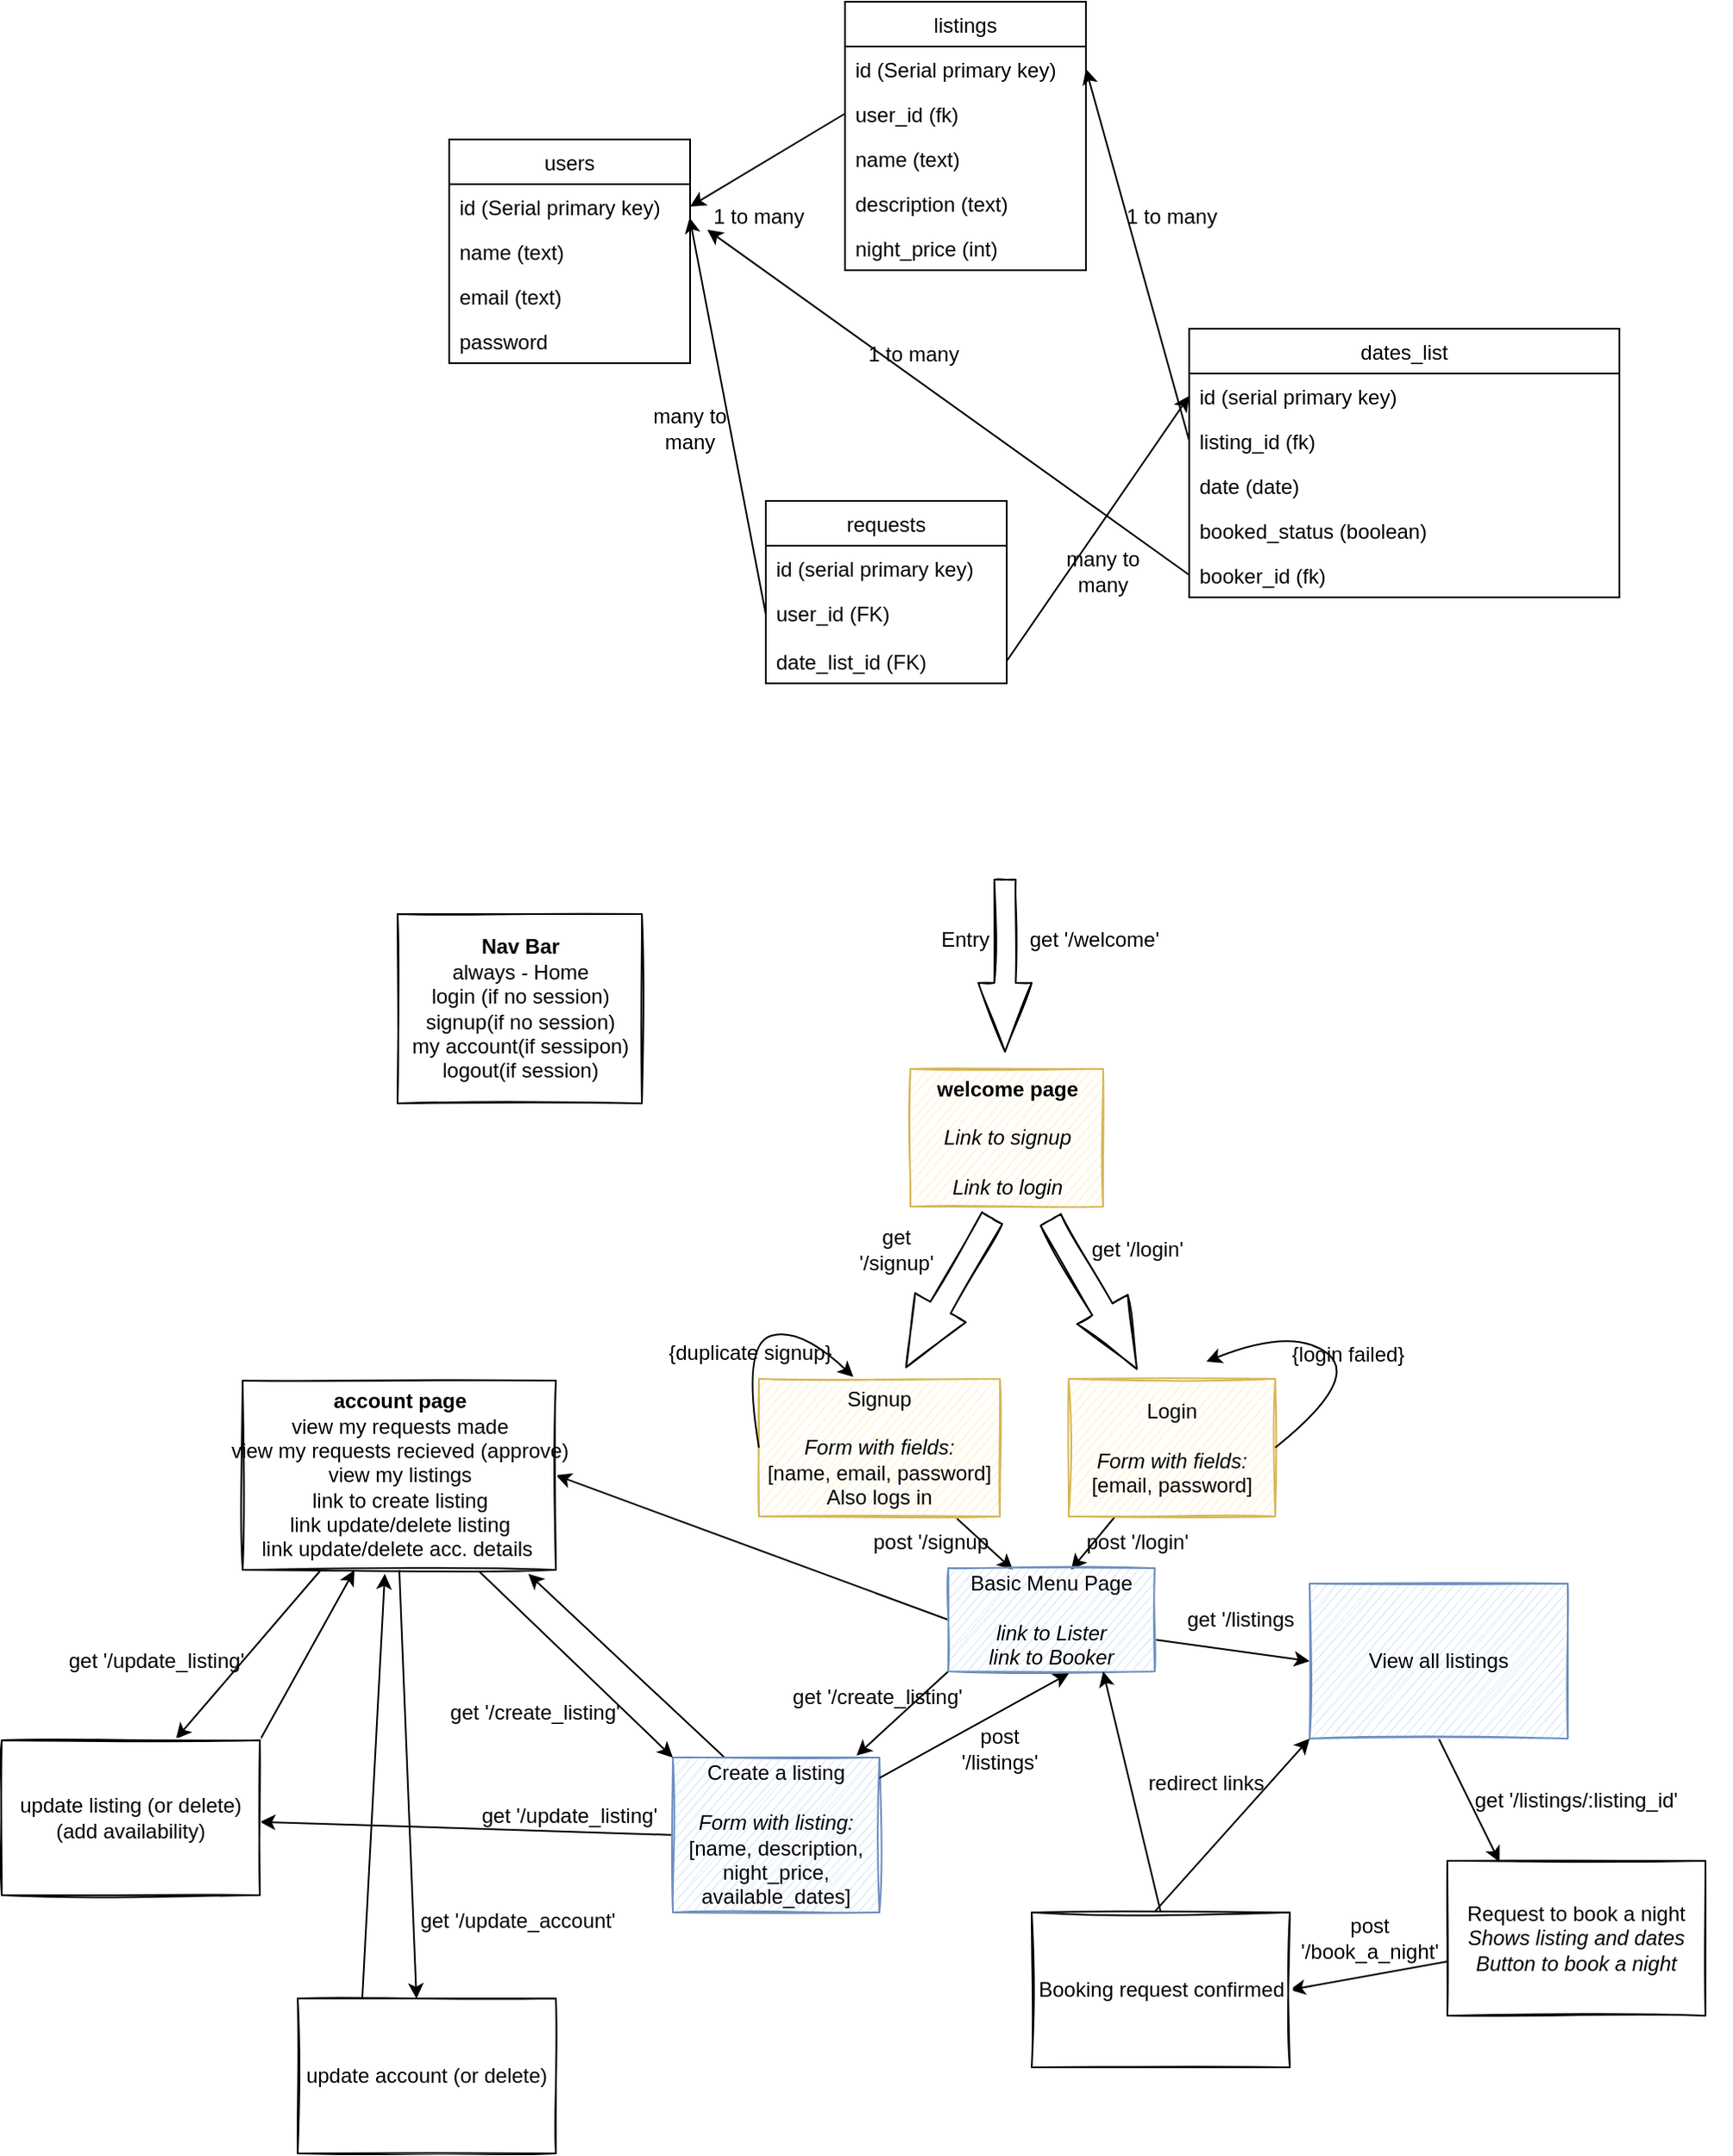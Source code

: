 <mxfile>
    <diagram id="B5izYE9bR6RBEacKUjwg" name="Page-1">
        <mxGraphModel dx="1452" dy="461" grid="1" gridSize="10" guides="1" tooltips="1" connect="1" arrows="1" fold="1" page="1" pageScale="1" pageWidth="827" pageHeight="1169" math="0" shadow="0">
            <root>
                <mxCell id="0"/>
                <mxCell id="1" parent="0"/>
                <mxCell id="2" value="users" style="swimlane;fontStyle=0;childLayout=stackLayout;horizontal=1;startSize=26;fillColor=none;horizontalStack=0;resizeParent=1;resizeParentMax=0;resizeLast=0;collapsible=1;marginBottom=0;" parent="1" vertex="1">
                    <mxGeometry x="90" y="210" width="140" height="130" as="geometry"/>
                </mxCell>
                <mxCell id="3" value="id (Serial primary key)" style="text;strokeColor=none;fillColor=none;align=left;verticalAlign=top;spacingLeft=4;spacingRight=4;overflow=hidden;rotatable=0;points=[[0,0.5],[1,0.5]];portConstraint=eastwest;" parent="2" vertex="1">
                    <mxGeometry y="26" width="140" height="26" as="geometry"/>
                </mxCell>
                <mxCell id="4" value="name (text)" style="text;strokeColor=none;fillColor=none;align=left;verticalAlign=top;spacingLeft=4;spacingRight=4;overflow=hidden;rotatable=0;points=[[0,0.5],[1,0.5]];portConstraint=eastwest;" parent="2" vertex="1">
                    <mxGeometry y="52" width="140" height="26" as="geometry"/>
                </mxCell>
                <mxCell id="15" value="email (text)" style="text;strokeColor=none;fillColor=none;align=left;verticalAlign=top;spacingLeft=4;spacingRight=4;overflow=hidden;rotatable=0;points=[[0,0.5],[1,0.5]];portConstraint=eastwest;" parent="2" vertex="1">
                    <mxGeometry y="78" width="140" height="26" as="geometry"/>
                </mxCell>
                <mxCell id="5" value="password" style="text;strokeColor=none;fillColor=none;align=left;verticalAlign=top;spacingLeft=4;spacingRight=4;overflow=hidden;rotatable=0;points=[[0,0.5],[1,0.5]];portConstraint=eastwest;" parent="2" vertex="1">
                    <mxGeometry y="104" width="140" height="26" as="geometry"/>
                </mxCell>
                <mxCell id="6" value="listings" style="swimlane;fontStyle=0;childLayout=stackLayout;horizontal=1;startSize=26;fillColor=none;horizontalStack=0;resizeParent=1;resizeParentMax=0;resizeLast=0;collapsible=1;marginBottom=0;" parent="1" vertex="1">
                    <mxGeometry x="320" y="130" width="140" height="156" as="geometry"/>
                </mxCell>
                <mxCell id="16" value="id (Serial primary key)" style="text;strokeColor=none;fillColor=none;align=left;verticalAlign=top;spacingLeft=4;spacingRight=4;overflow=hidden;rotatable=0;points=[[0,0.5],[1,0.5]];portConstraint=eastwest;" parent="6" vertex="1">
                    <mxGeometry y="26" width="140" height="26" as="geometry"/>
                </mxCell>
                <mxCell id="7" value="user_id (fk)" style="text;strokeColor=none;fillColor=none;align=left;verticalAlign=top;spacingLeft=4;spacingRight=4;overflow=hidden;rotatable=0;points=[[0,0.5],[1,0.5]];portConstraint=eastwest;" parent="6" vertex="1">
                    <mxGeometry y="52" width="140" height="26" as="geometry"/>
                </mxCell>
                <mxCell id="17" value="name (text)" style="text;strokeColor=none;fillColor=none;align=left;verticalAlign=top;spacingLeft=4;spacingRight=4;overflow=hidden;rotatable=0;points=[[0,0.5],[1,0.5]];portConstraint=eastwest;" parent="6" vertex="1">
                    <mxGeometry y="78" width="140" height="26" as="geometry"/>
                </mxCell>
                <mxCell id="18" value="description (text)" style="text;strokeColor=none;fillColor=none;align=left;verticalAlign=top;spacingLeft=4;spacingRight=4;overflow=hidden;rotatable=0;points=[[0,0.5],[1,0.5]];portConstraint=eastwest;" parent="6" vertex="1">
                    <mxGeometry y="104" width="140" height="26" as="geometry"/>
                </mxCell>
                <mxCell id="9" value="night_price (int)" style="text;strokeColor=none;fillColor=none;align=left;verticalAlign=top;spacingLeft=4;spacingRight=4;overflow=hidden;rotatable=0;points=[[0,0.5],[1,0.5]];portConstraint=eastwest;" parent="6" vertex="1">
                    <mxGeometry y="130" width="140" height="26" as="geometry"/>
                </mxCell>
                <mxCell id="19" style="edgeStyle=none;html=1;entryX=1;entryY=0.5;entryDx=0;entryDy=0;exitX=0;exitY=0.5;exitDx=0;exitDy=0;" parent="1" source="7" target="3" edge="1">
                    <mxGeometry relative="1" as="geometry"/>
                </mxCell>
                <mxCell id="22" value="dates_list" style="swimlane;fontStyle=0;childLayout=stackLayout;horizontal=1;startSize=26;fillColor=none;horizontalStack=0;resizeParent=1;resizeParentMax=0;resizeLast=0;collapsible=1;marginBottom=0;" parent="1" vertex="1">
                    <mxGeometry x="520" y="320" width="250" height="156" as="geometry"/>
                </mxCell>
                <mxCell id="23" value="id (serial primary key)" style="text;strokeColor=none;fillColor=none;align=left;verticalAlign=top;spacingLeft=4;spacingRight=4;overflow=hidden;rotatable=0;points=[[0,0.5],[1,0.5]];portConstraint=eastwest;" parent="22" vertex="1">
                    <mxGeometry y="26" width="250" height="26" as="geometry"/>
                </mxCell>
                <mxCell id="24" value="listing_id (fk)" style="text;strokeColor=none;fillColor=none;align=left;verticalAlign=top;spacingLeft=4;spacingRight=4;overflow=hidden;rotatable=0;points=[[0,0.5],[1,0.5]];portConstraint=eastwest;" parent="22" vertex="1">
                    <mxGeometry y="52" width="250" height="26" as="geometry"/>
                </mxCell>
                <mxCell id="25" value="date (date)" style="text;strokeColor=none;fillColor=none;align=left;verticalAlign=top;spacingLeft=4;spacingRight=4;overflow=hidden;rotatable=0;points=[[0,0.5],[1,0.5]];portConstraint=eastwest;" parent="22" vertex="1">
                    <mxGeometry y="78" width="250" height="26" as="geometry"/>
                </mxCell>
                <mxCell id="33" value="booked_status (boolean)" style="text;strokeColor=none;fillColor=none;align=left;verticalAlign=top;spacingLeft=4;spacingRight=4;overflow=hidden;rotatable=0;points=[[0,0.5],[1,0.5]];portConstraint=eastwest;" parent="22" vertex="1">
                    <mxGeometry y="104" width="250" height="26" as="geometry"/>
                </mxCell>
                <mxCell id="49" value="booker_id (fk)" style="text;strokeColor=none;fillColor=none;align=left;verticalAlign=top;spacingLeft=4;spacingRight=4;overflow=hidden;rotatable=0;points=[[0,0.5],[1,0.5]];portConstraint=eastwest;" parent="22" vertex="1">
                    <mxGeometry y="130" width="250" height="26" as="geometry"/>
                </mxCell>
                <mxCell id="27" style="edgeStyle=none;html=1;entryX=1;entryY=0.5;entryDx=0;entryDy=0;exitX=0;exitY=0.5;exitDx=0;exitDy=0;" parent="1" source="24" target="16" edge="1">
                    <mxGeometry relative="1" as="geometry">
                        <mxPoint x="500" y="310" as="targetPoint"/>
                    </mxGeometry>
                </mxCell>
                <mxCell id="34" value="1 to many" style="text;html=1;strokeColor=none;fillColor=none;align=center;verticalAlign=middle;whiteSpace=wrap;rounded=0;" parent="1" vertex="1">
                    <mxGeometry x="240" y="240" width="60" height="30" as="geometry"/>
                </mxCell>
                <mxCell id="35" value="1 to many" style="text;html=1;strokeColor=none;fillColor=none;align=center;verticalAlign=middle;whiteSpace=wrap;rounded=0;" parent="1" vertex="1">
                    <mxGeometry x="480" y="240" width="60" height="30" as="geometry"/>
                </mxCell>
                <mxCell id="42" value="requests" style="swimlane;fontStyle=0;childLayout=stackLayout;horizontal=1;startSize=26;fillColor=none;horizontalStack=0;resizeParent=1;resizeParentMax=0;resizeLast=0;collapsible=1;marginBottom=0;" parent="1" vertex="1">
                    <mxGeometry x="274" y="420" width="140" height="106" as="geometry"/>
                </mxCell>
                <mxCell id="46" value="id (serial primary key)" style="text;strokeColor=none;fillColor=none;align=left;verticalAlign=top;spacingLeft=4;spacingRight=4;overflow=hidden;rotatable=0;points=[[0,0.5],[1,0.5]];portConstraint=eastwest;" parent="42" vertex="1">
                    <mxGeometry y="26" width="140" height="26" as="geometry"/>
                </mxCell>
                <mxCell id="43" value="user_id (FK)" style="text;strokeColor=none;fillColor=none;align=left;verticalAlign=top;spacingLeft=4;spacingRight=4;overflow=hidden;rotatable=0;points=[[0,0.5],[1,0.5]];portConstraint=eastwest;" parent="42" vertex="1">
                    <mxGeometry y="52" width="140" height="28" as="geometry"/>
                </mxCell>
                <mxCell id="44" value="date_list_id (FK)" style="text;strokeColor=none;fillColor=none;align=left;verticalAlign=top;spacingLeft=4;spacingRight=4;overflow=hidden;rotatable=0;points=[[0,0.5],[1,0.5]];portConstraint=eastwest;" parent="42" vertex="1">
                    <mxGeometry y="80" width="140" height="26" as="geometry"/>
                </mxCell>
                <mxCell id="47" style="edgeStyle=none;html=1;entryX=0.998;entryY=0.748;entryDx=0;entryDy=0;entryPerimeter=0;exitX=0;exitY=0.5;exitDx=0;exitDy=0;" parent="1" source="43" target="3" edge="1">
                    <mxGeometry relative="1" as="geometry"/>
                </mxCell>
                <mxCell id="48" style="edgeStyle=none;html=1;entryX=0;entryY=0.5;entryDx=0;entryDy=0;exitX=1;exitY=0.5;exitDx=0;exitDy=0;" parent="1" source="44" target="23" edge="1">
                    <mxGeometry relative="1" as="geometry">
                        <mxPoint x="500" y="380" as="targetPoint"/>
                    </mxGeometry>
                </mxCell>
                <mxCell id="50" value="many to many" style="text;html=1;strokeColor=none;fillColor=none;align=center;verticalAlign=middle;whiteSpace=wrap;rounded=0;" parent="1" vertex="1">
                    <mxGeometry x="200" y="363" width="60" height="30" as="geometry"/>
                </mxCell>
                <mxCell id="51" value="many to many" style="text;html=1;strokeColor=none;fillColor=none;align=center;verticalAlign=middle;whiteSpace=wrap;rounded=0;" parent="1" vertex="1">
                    <mxGeometry x="440" y="446" width="60" height="30" as="geometry"/>
                </mxCell>
                <mxCell id="52" value="1 to many" style="text;html=1;strokeColor=none;fillColor=none;align=center;verticalAlign=middle;whiteSpace=wrap;rounded=0;" parent="1" vertex="1">
                    <mxGeometry x="330" y="320" width="60" height="30" as="geometry"/>
                </mxCell>
                <mxCell id="53" style="edgeStyle=none;html=1;entryX=0;entryY=0.75;entryDx=0;entryDy=0;exitX=0;exitY=0.5;exitDx=0;exitDy=0;" parent="1" source="49" target="34" edge="1">
                    <mxGeometry relative="1" as="geometry"/>
                </mxCell>
                <mxCell id="54" value="&lt;b&gt;welcome page&lt;/b&gt;&lt;br&gt;&lt;br&gt;&lt;i&gt;Link to signup&lt;br&gt;&lt;/i&gt;&lt;br&gt;&lt;i&gt;Link to login&lt;/i&gt;" style="html=1;sketch=1;fillColor=#fff2cc;strokeColor=#d6b656;" parent="1" vertex="1">
                    <mxGeometry x="358" y="750" width="112" height="80" as="geometry"/>
                </mxCell>
                <mxCell id="55" value="" style="html=1;shadow=0;dashed=0;align=center;verticalAlign=middle;shape=mxgraph.arrows2.arrow;dy=0.6;dx=40;direction=south;notch=0;sketch=1;" parent="1" vertex="1">
                    <mxGeometry x="397.5" y="640" width="31" height="100" as="geometry"/>
                </mxCell>
                <mxCell id="56" value="Entry" style="text;html=1;strokeColor=none;fillColor=none;align=center;verticalAlign=middle;whiteSpace=wrap;rounded=0;sketch=1;" parent="1" vertex="1">
                    <mxGeometry x="360" y="660" width="60" height="30" as="geometry"/>
                </mxCell>
                <mxCell id="57" value="get '/welcome'" style="text;html=1;strokeColor=none;fillColor=none;align=center;verticalAlign=middle;whiteSpace=wrap;rounded=0;sketch=1;" parent="1" vertex="1">
                    <mxGeometry x="409.59" y="660" width="110" height="30" as="geometry"/>
                </mxCell>
                <mxCell id="58" value="" style="html=1;shadow=0;dashed=0;align=center;verticalAlign=middle;shape=mxgraph.arrows2.arrow;dy=0.6;dx=40;direction=south;notch=0;sketch=1;rotation=-30;" parent="1" vertex="1">
                    <mxGeometry x="447.59" y="831" width="34" height="100" as="geometry"/>
                </mxCell>
                <mxCell id="60" value="" style="html=1;shadow=0;dashed=0;align=center;verticalAlign=middle;shape=mxgraph.arrows2.arrow;dy=0.6;dx=40;direction=south;notch=0;sketch=1;rotation=30;" parent="1" vertex="1">
                    <mxGeometry x="363.5" y="830" width="34" height="100" as="geometry"/>
                </mxCell>
                <mxCell id="61" value="get '/login'" style="text;html=1;strokeColor=none;fillColor=none;align=center;verticalAlign=middle;whiteSpace=wrap;rounded=0;sketch=1;" parent="1" vertex="1">
                    <mxGeometry x="460" y="840" width="60" height="30" as="geometry"/>
                </mxCell>
                <mxCell id="62" value="get '/signup'" style="text;html=1;strokeColor=none;fillColor=none;align=center;verticalAlign=middle;whiteSpace=wrap;rounded=0;sketch=1;" parent="1" vertex="1">
                    <mxGeometry x="320" y="840" width="60" height="30" as="geometry"/>
                </mxCell>
                <mxCell id="73" style="edgeStyle=none;html=1;entryX=0.595;entryY=0.015;entryDx=0;entryDy=0;entryPerimeter=0;" parent="1" source="63" target="71" edge="1">
                    <mxGeometry relative="1" as="geometry"/>
                </mxCell>
                <mxCell id="63" value="Login&lt;br&gt;&lt;br&gt;&lt;i&gt;Form with fields:&lt;br&gt;&lt;/i&gt;[email, password]" style="rounded=0;whiteSpace=wrap;html=1;sketch=1;fillColor=#fff2cc;strokeColor=#d6b656;" parent="1" vertex="1">
                    <mxGeometry x="450" y="930" width="120" height="80" as="geometry"/>
                </mxCell>
                <mxCell id="72" style="edgeStyle=none;html=1;entryX=0.313;entryY=0.015;entryDx=0;entryDy=0;entryPerimeter=0;" parent="1" source="64" target="71" edge="1">
                    <mxGeometry relative="1" as="geometry"/>
                </mxCell>
                <mxCell id="64" value="Signup&lt;br&gt;&lt;br&gt;&lt;i&gt;Form with fields:&lt;br&gt;&lt;/i&gt;[name, email, password]&lt;br&gt;Also logs in" style="rounded=0;whiteSpace=wrap;html=1;sketch=1;fillColor=#fff2cc;strokeColor=#d6b656;" parent="1" vertex="1">
                    <mxGeometry x="270" y="930" width="140" height="80" as="geometry"/>
                </mxCell>
                <mxCell id="67" value="" style="curved=1;endArrow=classic;html=1;exitX=1;exitY=0.5;exitDx=0;exitDy=0;" parent="1" source="63" edge="1">
                    <mxGeometry width="50" height="50" relative="1" as="geometry">
                        <mxPoint x="580" y="1000" as="sourcePoint"/>
                        <mxPoint x="530" y="920" as="targetPoint"/>
                        <Array as="points">
                            <mxPoint x="620" y="930"/>
                            <mxPoint x="580" y="900"/>
                        </Array>
                    </mxGeometry>
                </mxCell>
                <mxCell id="68" value="{login failed}" style="text;html=1;strokeColor=none;fillColor=none;align=center;verticalAlign=middle;whiteSpace=wrap;rounded=0;sketch=1;" parent="1" vertex="1">
                    <mxGeometry x="570" y="901" width="85" height="30" as="geometry"/>
                </mxCell>
                <mxCell id="69" value="" style="curved=1;endArrow=classic;html=1;exitX=0;exitY=0.5;exitDx=0;exitDy=0;entryX=0.392;entryY=-0.014;entryDx=0;entryDy=0;entryPerimeter=0;" parent="1" source="64" target="64" edge="1">
                    <mxGeometry width="50" height="50" relative="1" as="geometry">
                        <mxPoint x="450" y="1040" as="sourcePoint"/>
                        <mxPoint x="500" y="990" as="targetPoint"/>
                        <Array as="points">
                            <mxPoint x="260" y="910"/>
                            <mxPoint x="294" y="900"/>
                        </Array>
                    </mxGeometry>
                </mxCell>
                <mxCell id="70" value="{duplicate signup}" style="text;html=1;strokeColor=none;fillColor=none;align=center;verticalAlign=middle;whiteSpace=wrap;rounded=0;sketch=1;" parent="1" vertex="1">
                    <mxGeometry x="210" y="900" width="110" height="30" as="geometry"/>
                </mxCell>
                <mxCell id="78" style="edgeStyle=none;html=1;entryX=0;entryY=0.5;entryDx=0;entryDy=0;exitX=1.006;exitY=0.694;exitDx=0;exitDy=0;exitPerimeter=0;" parent="1" source="71" target="86" edge="1">
                    <mxGeometry relative="1" as="geometry"/>
                </mxCell>
                <mxCell id="79" style="edgeStyle=none;html=1;entryX=0.889;entryY=-0.012;entryDx=0;entryDy=0;entryPerimeter=0;exitX=0;exitY=1;exitDx=0;exitDy=0;" parent="1" source="71" target="76" edge="1">
                    <mxGeometry relative="1" as="geometry"/>
                </mxCell>
                <mxCell id="101" style="edgeStyle=none;html=1;exitX=0;exitY=0.5;exitDx=0;exitDy=0;entryX=1;entryY=0.5;entryDx=0;entryDy=0;" edge="1" parent="1" source="71" target="94">
                    <mxGeometry relative="1" as="geometry"/>
                </mxCell>
                <mxCell id="71" value="Basic Menu Page&lt;br&gt;&lt;br&gt;&lt;i&gt;link to Lister&lt;br&gt;link to Booker&lt;/i&gt;" style="rounded=0;whiteSpace=wrap;html=1;sketch=1;fillColor=#dae8fc;strokeColor=#6c8ebf;" parent="1" vertex="1">
                    <mxGeometry x="380" y="1040" width="120" height="60" as="geometry"/>
                </mxCell>
                <mxCell id="74" value="post '/login'" style="text;html=1;strokeColor=none;fillColor=none;align=center;verticalAlign=middle;whiteSpace=wrap;rounded=0;sketch=1;" parent="1" vertex="1">
                    <mxGeometry x="450" y="1010" width="80" height="30" as="geometry"/>
                </mxCell>
                <mxCell id="75" value="post '/signup" style="text;html=1;strokeColor=none;fillColor=none;align=center;verticalAlign=middle;whiteSpace=wrap;rounded=0;sketch=1;" parent="1" vertex="1">
                    <mxGeometry x="329.59" y="1010" width="80" height="30" as="geometry"/>
                </mxCell>
                <mxCell id="102" style="edgeStyle=none;html=1;exitX=0;exitY=0.5;exitDx=0;exitDy=0;" edge="1" parent="1" source="76" target="96">
                    <mxGeometry relative="1" as="geometry"/>
                </mxCell>
                <mxCell id="108" style="edgeStyle=none;html=1;exitX=0.25;exitY=0;exitDx=0;exitDy=0;entryX=0.912;entryY=1.021;entryDx=0;entryDy=0;entryPerimeter=0;" edge="1" parent="1" source="76" target="94">
                    <mxGeometry relative="1" as="geometry"/>
                </mxCell>
                <mxCell id="76" value="Create a listing&lt;br&gt;&lt;br&gt;&lt;i&gt;Form with listing:&lt;br&gt;&lt;/i&gt;[name, description, night_price, available_dates]" style="rounded=0;whiteSpace=wrap;html=1;sketch=1;fillColor=#dae8fc;strokeColor=#6c8ebf;" parent="1" vertex="1">
                    <mxGeometry x="220" y="1150" width="120" height="90" as="geometry"/>
                </mxCell>
                <mxCell id="84" style="edgeStyle=none;html=1;entryX=1;entryY=0.5;entryDx=0;entryDy=0;" parent="1" source="77" target="89" edge="1">
                    <mxGeometry relative="1" as="geometry"/>
                </mxCell>
                <mxCell id="77" value="Request to book a night&lt;br&gt;&lt;i&gt;Shows listing and dates&lt;/i&gt;&lt;br&gt;&lt;i&gt;Button to book a night&lt;/i&gt;" style="rounded=0;whiteSpace=wrap;html=1;sketch=1;" parent="1" vertex="1">
                    <mxGeometry x="670" y="1210" width="150" height="90" as="geometry"/>
                </mxCell>
                <mxCell id="80" value="get '/listings/:listing_id'" style="text;html=1;strokeColor=none;fillColor=none;align=center;verticalAlign=middle;whiteSpace=wrap;rounded=0;sketch=1;" parent="1" vertex="1">
                    <mxGeometry x="655" y="1160" width="180" height="30" as="geometry"/>
                </mxCell>
                <mxCell id="81" value="get '/create_listing'" style="text;html=1;strokeColor=none;fillColor=none;align=center;verticalAlign=middle;whiteSpace=wrap;rounded=0;sketch=1;" parent="1" vertex="1">
                    <mxGeometry x="248.5" y="1100" width="180" height="30" as="geometry"/>
                </mxCell>
                <mxCell id="82" value="" style="endArrow=classic;html=1;entryX=0.585;entryY=1.018;entryDx=0;entryDy=0;entryPerimeter=0;" parent="1" source="76" target="71" edge="1">
                    <mxGeometry width="50" height="50" relative="1" as="geometry">
                        <mxPoint x="350" y="1200" as="sourcePoint"/>
                        <mxPoint x="400" y="1150" as="targetPoint"/>
                    </mxGeometry>
                </mxCell>
                <mxCell id="83" value="post '/listings'" style="text;html=1;strokeColor=none;fillColor=none;align=center;verticalAlign=middle;whiteSpace=wrap;rounded=0;sketch=1;" parent="1" vertex="1">
                    <mxGeometry x="380" y="1130" width="60" height="30" as="geometry"/>
                </mxCell>
                <mxCell id="85" value="post '/book_a_night'" style="text;html=1;strokeColor=none;fillColor=none;align=center;verticalAlign=middle;whiteSpace=wrap;rounded=0;sketch=1;" parent="1" vertex="1">
                    <mxGeometry x="595" y="1240" width="60" height="30" as="geometry"/>
                </mxCell>
                <mxCell id="87" style="edgeStyle=none;html=1;exitX=0.5;exitY=1;exitDx=0;exitDy=0;entryX=0.202;entryY=0.008;entryDx=0;entryDy=0;entryPerimeter=0;" edge="1" parent="1" source="86" target="77">
                    <mxGeometry relative="1" as="geometry"/>
                </mxCell>
                <mxCell id="86" value="View all listings" style="rounded=0;whiteSpace=wrap;html=1;sketch=1;fillColor=#dae8fc;strokeColor=#6c8ebf;" vertex="1" parent="1">
                    <mxGeometry x="590" y="1049" width="150" height="90" as="geometry"/>
                </mxCell>
                <mxCell id="88" value="get '/listings" style="text;html=1;strokeColor=none;fillColor=none;align=center;verticalAlign=middle;whiteSpace=wrap;rounded=0;sketch=1;" vertex="1" parent="1">
                    <mxGeometry x="460" y="1055" width="180" height="30" as="geometry"/>
                </mxCell>
                <mxCell id="90" style="edgeStyle=none;html=1;exitX=0.5;exitY=0;exitDx=0;exitDy=0;entryX=0.75;entryY=1;entryDx=0;entryDy=0;" edge="1" parent="1" source="89" target="71">
                    <mxGeometry relative="1" as="geometry"/>
                </mxCell>
                <mxCell id="89" value="Booking request confirmed" style="rounded=0;whiteSpace=wrap;html=1;sketch=1;" vertex="1" parent="1">
                    <mxGeometry x="428.5" y="1240" width="150" height="90" as="geometry"/>
                </mxCell>
                <mxCell id="92" value="redirect links" style="text;html=1;strokeColor=none;fillColor=none;align=center;verticalAlign=middle;whiteSpace=wrap;rounded=0;sketch=1;" vertex="1" parent="1">
                    <mxGeometry x="440" y="1150" width="180" height="30" as="geometry"/>
                </mxCell>
                <mxCell id="93" style="edgeStyle=none;html=1;entryX=0;entryY=1;entryDx=0;entryDy=0;exitX=0.475;exitY=-0.002;exitDx=0;exitDy=0;exitPerimeter=0;" edge="1" parent="1" source="89" target="86">
                    <mxGeometry relative="1" as="geometry">
                        <mxPoint x="519" y="1237" as="sourcePoint"/>
                        <mxPoint x="480" y="1110" as="targetPoint"/>
                    </mxGeometry>
                </mxCell>
                <mxCell id="98" style="edgeStyle=none;html=1;exitX=0.5;exitY=1;exitDx=0;exitDy=0;entryX=0.46;entryY=0.002;entryDx=0;entryDy=0;entryPerimeter=0;" edge="1" parent="1" source="94" target="97">
                    <mxGeometry relative="1" as="geometry"/>
                </mxCell>
                <mxCell id="99" style="edgeStyle=none;html=1;exitX=0.25;exitY=1;exitDx=0;exitDy=0;entryX=0.675;entryY=-0.009;entryDx=0;entryDy=0;entryPerimeter=0;" edge="1" parent="1" source="94" target="96">
                    <mxGeometry relative="1" as="geometry"/>
                </mxCell>
                <mxCell id="100" style="edgeStyle=none;html=1;exitX=0.75;exitY=1;exitDx=0;exitDy=0;entryX=0;entryY=0;entryDx=0;entryDy=0;" edge="1" parent="1" source="94" target="76">
                    <mxGeometry relative="1" as="geometry"/>
                </mxCell>
                <mxCell id="94" value="&lt;b&gt;account page&lt;/b&gt;&lt;br&gt;view my requests made&lt;br&gt;view my requests recieved (approve)&lt;br&gt;view my listings&lt;br&gt;link to create listing&lt;br&gt;link update/delete listing&lt;br&gt;link update/delete acc. details&amp;nbsp;" style="html=1;sketch=1;" vertex="1" parent="1">
                    <mxGeometry x="-30" y="931" width="182" height="110" as="geometry"/>
                </mxCell>
                <mxCell id="95" value="&lt;b&gt;Nav Bar&lt;br&gt;&lt;/b&gt;always - Home&lt;br&gt;login (if no session)&lt;br&gt;signup(if no session)&lt;br&gt;my account(if sessipon)&lt;br&gt;logout(if session)" style="html=1;sketch=1;" vertex="1" parent="1">
                    <mxGeometry x="60" y="660" width="142" height="110" as="geometry"/>
                </mxCell>
                <mxCell id="106" style="edgeStyle=none;html=1;exitX=1;exitY=0;exitDx=0;exitDy=0;entryX=0.357;entryY=1.001;entryDx=0;entryDy=0;entryPerimeter=0;" edge="1" parent="1" source="96" target="94">
                    <mxGeometry relative="1" as="geometry"/>
                </mxCell>
                <mxCell id="96" value="update listing (or delete)&lt;br&gt;(add availability)" style="rounded=0;whiteSpace=wrap;html=1;sketch=1;" vertex="1" parent="1">
                    <mxGeometry x="-170" y="1140" width="150" height="90" as="geometry"/>
                </mxCell>
                <mxCell id="107" style="edgeStyle=none;html=1;exitX=0.25;exitY=0;exitDx=0;exitDy=0;entryX=0.454;entryY=1.021;entryDx=0;entryDy=0;entryPerimeter=0;" edge="1" parent="1" source="97" target="94">
                    <mxGeometry relative="1" as="geometry"/>
                </mxCell>
                <mxCell id="97" value="update account (or delete)" style="rounded=0;whiteSpace=wrap;html=1;sketch=1;" vertex="1" parent="1">
                    <mxGeometry x="2" y="1290" width="150" height="90" as="geometry"/>
                </mxCell>
                <mxCell id="103" value="get '/update_listing'" style="text;html=1;strokeColor=none;fillColor=none;align=center;verticalAlign=middle;whiteSpace=wrap;rounded=0;sketch=1;" vertex="1" parent="1">
                    <mxGeometry x="70" y="1169" width="180" height="30" as="geometry"/>
                </mxCell>
                <mxCell id="104" value="get '/update_listing'" style="text;html=1;strokeColor=none;fillColor=none;align=center;verticalAlign=middle;whiteSpace=wrap;rounded=0;sketch=1;" vertex="1" parent="1">
                    <mxGeometry x="-170" y="1079" width="180" height="30" as="geometry"/>
                </mxCell>
                <mxCell id="105" value="get '/update_account'" style="text;html=1;strokeColor=none;fillColor=none;align=center;verticalAlign=middle;whiteSpace=wrap;rounded=0;sketch=1;" vertex="1" parent="1">
                    <mxGeometry x="40" y="1230" width="180" height="30" as="geometry"/>
                </mxCell>
                <mxCell id="109" value="get '/create_listing'" style="text;html=1;strokeColor=none;fillColor=none;align=center;verticalAlign=middle;whiteSpace=wrap;rounded=0;sketch=1;" vertex="1" parent="1">
                    <mxGeometry x="50" y="1109" width="180" height="30" as="geometry"/>
                </mxCell>
            </root>
        </mxGraphModel>
    </diagram>
</mxfile>